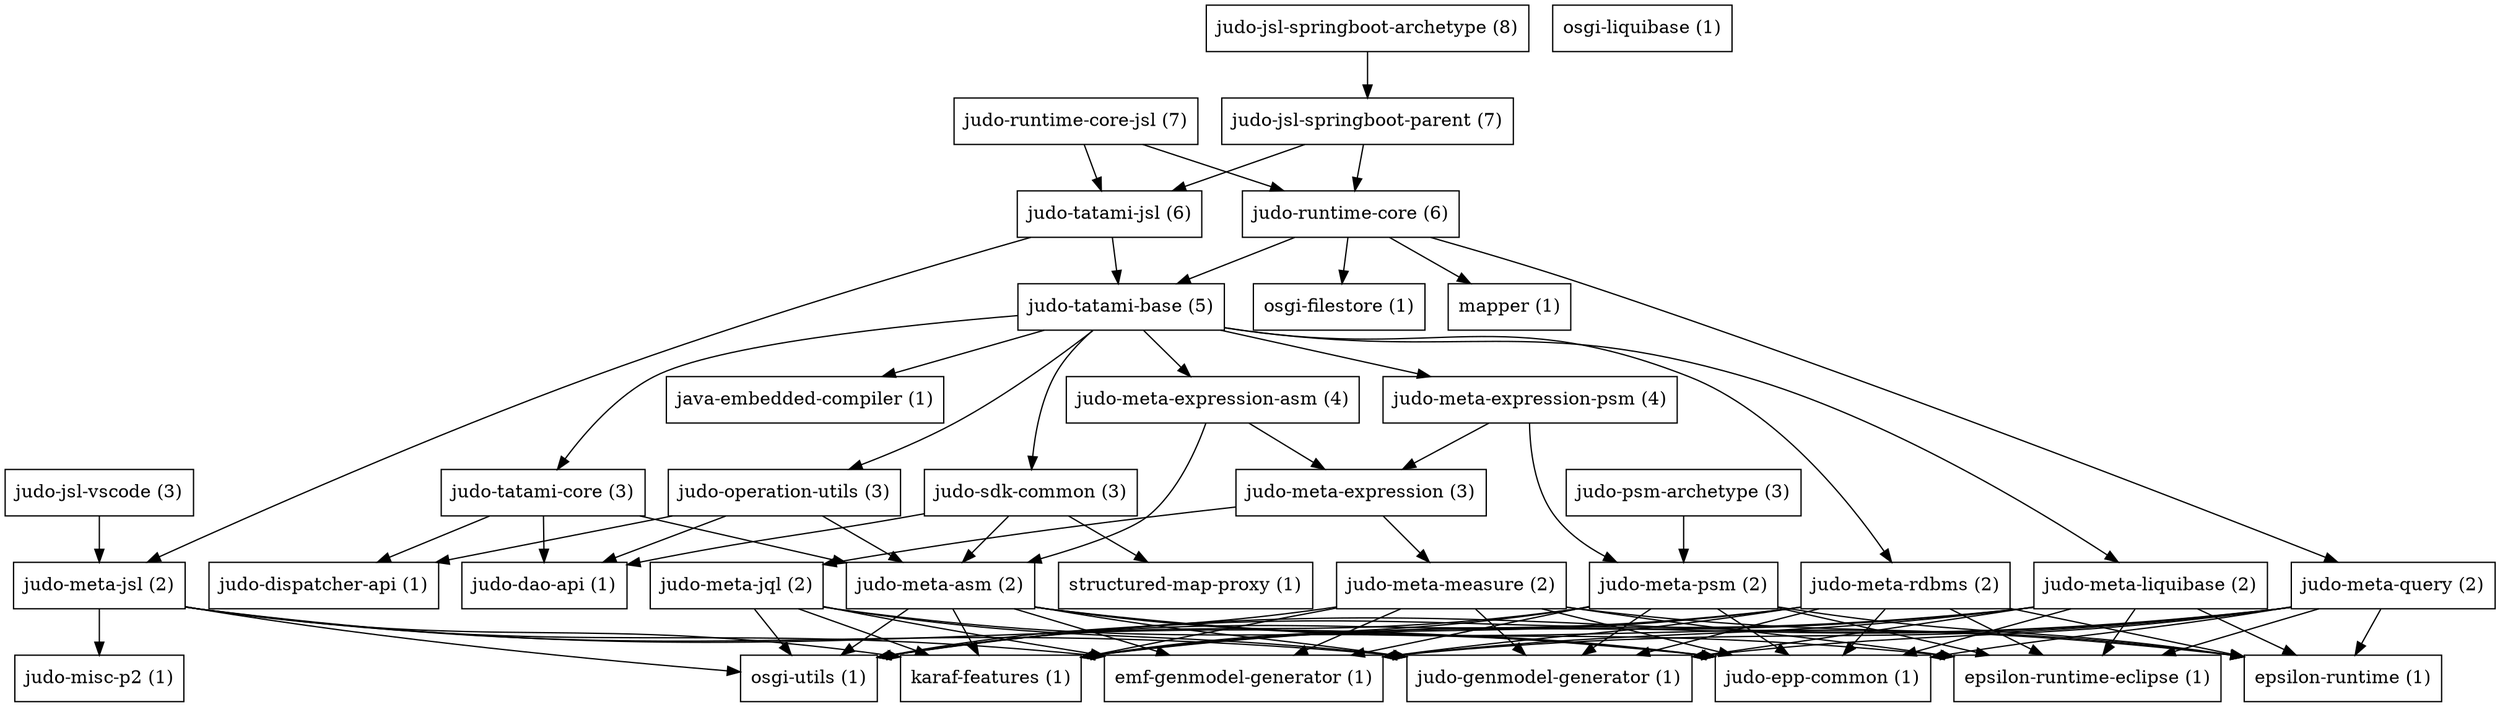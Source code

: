 strict digraph  {
"epsilon-runtime (1)" [label="epsilon-runtime (1)", shape=box];
"epsilon-runtime-eclipse (1)" [label="epsilon-runtime-eclipse (1)", shape=box];
"emf-genmodel-generator (1)" [label="emf-genmodel-generator (1)", shape=box];
"judo-genmodel-generator (1)" [label="judo-genmodel-generator (1)", shape=box];
"judo-epp-common (1)" [label="judo-epp-common (1)", shape=box];
"osgi-utils (1)" [label="osgi-utils (1)", shape=box];
"java-embedded-compiler (1)" [label="java-embedded-compiler (1)", shape=box];
"structured-map-proxy (1)" [label="structured-map-proxy (1)", shape=box];
"karaf-features (1)" [label="karaf-features (1)", shape=box];
"mapper (1)" [label="mapper (1)", shape=box];
"osgi-liquibase (1)" [label="osgi-liquibase (1)", shape=box];
"osgi-filestore (1)" [label="osgi-filestore (1)", shape=box];
"judo-misc-p2 (1)" [label="judo-misc-p2 (1)", shape=box];
"judo-dao-api (1)" [label="judo-dao-api (1)", shape=box];
"judo-dispatcher-api (1)" [label="judo-dispatcher-api (1)", shape=box];
"judo-jsl-vscode (3)" [label="judo-jsl-vscode (3)", shape=box];
"judo-meta-asm (2)" [label="judo-meta-asm (2)", shape=box];
"judo-meta-expression (3)" [label="judo-meta-expression (3)", shape=box];
"judo-meta-expression-asm (4)" [label="judo-meta-expression-asm (4)", shape=box];
"judo-meta-expression-psm (4)" [label="judo-meta-expression-psm (4)", shape=box];
"judo-meta-jql (2)" [label="judo-meta-jql (2)", shape=box];
"judo-meta-jsl (2)" [label="judo-meta-jsl (2)", shape=box];
"judo-meta-liquibase (2)" [label="judo-meta-liquibase (2)", shape=box];
"judo-meta-measure (2)" [label="judo-meta-measure (2)", shape=box];
"judo-meta-psm (2)" [label="judo-meta-psm (2)", shape=box];
"judo-meta-query (2)" [label="judo-meta-query (2)", shape=box];
"judo-meta-rdbms (2)" [label="judo-meta-rdbms (2)", shape=box];
"judo-operation-utils (3)" [label="judo-operation-utils (3)", shape=box];
"judo-runtime-core (6)" [label="judo-runtime-core (6)", shape=box];
"judo-runtime-core-jsl (7)" [label="judo-runtime-core-jsl (7)", shape=box];
"judo-sdk-common (3)" [label="judo-sdk-common (3)", shape=box];
"judo-tatami-base (5)" [label="judo-tatami-base (5)", shape=box];
"judo-tatami-core (3)" [label="judo-tatami-core (3)", shape=box];
"judo-tatami-jsl (6)" [label="judo-tatami-jsl (6)", shape=box];
"judo-jsl-springboot-parent (7)" [label="judo-jsl-springboot-parent (7)", shape=box];
"judo-jsl-springboot-archetype (8)" [label="judo-jsl-springboot-archetype (8)", shape=box];
"judo-psm-archetype (3)" [label="judo-psm-archetype (3)", shape=box];
"judo-jsl-vscode (3)" -> "judo-meta-jsl (2)";
"judo-meta-asm (2)" -> "judo-epp-common (1)";
"judo-meta-asm (2)" -> "osgi-utils (1)";
"judo-meta-asm (2)" -> "epsilon-runtime (1)";
"judo-meta-asm (2)" -> "epsilon-runtime-eclipse (1)";
"judo-meta-asm (2)" -> "karaf-features (1)";
"judo-meta-asm (2)" -> "emf-genmodel-generator (1)";
"judo-meta-asm (2)" -> "judo-genmodel-generator (1)";
"judo-meta-expression (3)" -> "judo-meta-jql (2)";
"judo-meta-expression (3)" -> "judo-meta-measure (2)";
"judo-meta-expression-asm (4)" -> "judo-meta-expression (3)";
"judo-meta-expression-asm (4)" -> "judo-meta-asm (2)";
"judo-meta-expression-psm (4)" -> "judo-meta-expression (3)";
"judo-meta-expression-psm (4)" -> "judo-meta-psm (2)";
"judo-meta-jql (2)" -> "judo-epp-common (1)";
"judo-meta-jql (2)" -> "osgi-utils (1)";
"judo-meta-jql (2)" -> "karaf-features (1)";
"judo-meta-jql (2)" -> "emf-genmodel-generator (1)";
"judo-meta-jql (2)" -> "judo-genmodel-generator (1)";
"judo-meta-jsl (2)" -> "judo-epp-common (1)";
"judo-meta-jsl (2)" -> "judo-misc-p2 (1)";
"judo-meta-jsl (2)" -> "osgi-utils (1)";
"judo-meta-jsl (2)" -> "karaf-features (1)";
"judo-meta-jsl (2)" -> "emf-genmodel-generator (1)";
"judo-meta-jsl (2)" -> "judo-genmodel-generator (1)";
"judo-meta-liquibase (2)" -> "judo-epp-common (1)";
"judo-meta-liquibase (2)" -> "osgi-utils (1)";
"judo-meta-liquibase (2)" -> "epsilon-runtime (1)";
"judo-meta-liquibase (2)" -> "epsilon-runtime-eclipse (1)";
"judo-meta-liquibase (2)" -> "karaf-features (1)";
"judo-meta-liquibase (2)" -> "emf-genmodel-generator (1)";
"judo-meta-liquibase (2)" -> "judo-genmodel-generator (1)";
"judo-meta-measure (2)" -> "judo-epp-common (1)";
"judo-meta-measure (2)" -> "osgi-utils (1)";
"judo-meta-measure (2)" -> "epsilon-runtime (1)";
"judo-meta-measure (2)" -> "epsilon-runtime-eclipse (1)";
"judo-meta-measure (2)" -> "karaf-features (1)";
"judo-meta-measure (2)" -> "emf-genmodel-generator (1)";
"judo-meta-measure (2)" -> "judo-genmodel-generator (1)";
"judo-meta-psm (2)" -> "judo-epp-common (1)";
"judo-meta-psm (2)" -> "osgi-utils (1)";
"judo-meta-psm (2)" -> "epsilon-runtime (1)";
"judo-meta-psm (2)" -> "epsilon-runtime-eclipse (1)";
"judo-meta-psm (2)" -> "karaf-features (1)";
"judo-meta-psm (2)" -> "emf-genmodel-generator (1)";
"judo-meta-psm (2)" -> "judo-genmodel-generator (1)";
"judo-meta-query (2)" -> "judo-epp-common (1)";
"judo-meta-query (2)" -> "osgi-utils (1)";
"judo-meta-query (2)" -> "epsilon-runtime (1)";
"judo-meta-query (2)" -> "epsilon-runtime-eclipse (1)";
"judo-meta-query (2)" -> "karaf-features (1)";
"judo-meta-query (2)" -> "emf-genmodel-generator (1)";
"judo-meta-query (2)" -> "judo-genmodel-generator (1)";
"judo-meta-rdbms (2)" -> "judo-epp-common (1)";
"judo-meta-rdbms (2)" -> "osgi-utils (1)";
"judo-meta-rdbms (2)" -> "epsilon-runtime (1)";
"judo-meta-rdbms (2)" -> "epsilon-runtime-eclipse (1)";
"judo-meta-rdbms (2)" -> "karaf-features (1)";
"judo-meta-rdbms (2)" -> "emf-genmodel-generator (1)";
"judo-meta-rdbms (2)" -> "judo-genmodel-generator (1)";
"judo-operation-utils (3)" -> "judo-dispatcher-api (1)";
"judo-operation-utils (3)" -> "judo-dao-api (1)";
"judo-operation-utils (3)" -> "judo-meta-asm (2)";
"judo-runtime-core (6)" -> "mapper (1)";
"judo-runtime-core (6)" -> "judo-tatami-base (5)";
"judo-runtime-core (6)" -> "osgi-filestore (1)";
"judo-runtime-core (6)" -> "judo-meta-query (2)";
"judo-runtime-core-jsl (7)" -> "judo-runtime-core (6)";
"judo-runtime-core-jsl (7)" -> "judo-tatami-jsl (6)";
"judo-sdk-common (3)" -> "judo-dao-api (1)";
"judo-sdk-common (3)" -> "structured-map-proxy (1)";
"judo-sdk-common (3)" -> "judo-meta-asm (2)";
"judo-tatami-base (5)" -> "judo-meta-expression-asm (4)";
"judo-tatami-base (5)" -> "judo-meta-expression-psm (4)";
"judo-tatami-base (5)" -> "judo-meta-liquibase (2)";
"judo-tatami-base (5)" -> "judo-tatami-core (3)";
"judo-tatami-base (5)" -> "judo-meta-rdbms (2)";
"judo-tatami-base (5)" -> "judo-operation-utils (3)";
"judo-tatami-base (5)" -> "java-embedded-compiler (1)";
"judo-tatami-base (5)" -> "judo-sdk-common (3)";
"judo-tatami-core (3)" -> "judo-dispatcher-api (1)";
"judo-tatami-core (3)" -> "judo-dao-api (1)";
"judo-tatami-core (3)" -> "judo-meta-asm (2)";
"judo-tatami-jsl (6)" -> "judo-tatami-base (5)";
"judo-tatami-jsl (6)" -> "judo-meta-jsl (2)";
"judo-jsl-springboot-parent (7)" -> "judo-runtime-core (6)";
"judo-jsl-springboot-parent (7)" -> "judo-tatami-jsl (6)";
"judo-jsl-springboot-archetype (8)" -> "judo-jsl-springboot-parent (7)";
"judo-psm-archetype (3)" -> "judo-meta-psm (2)";
}
